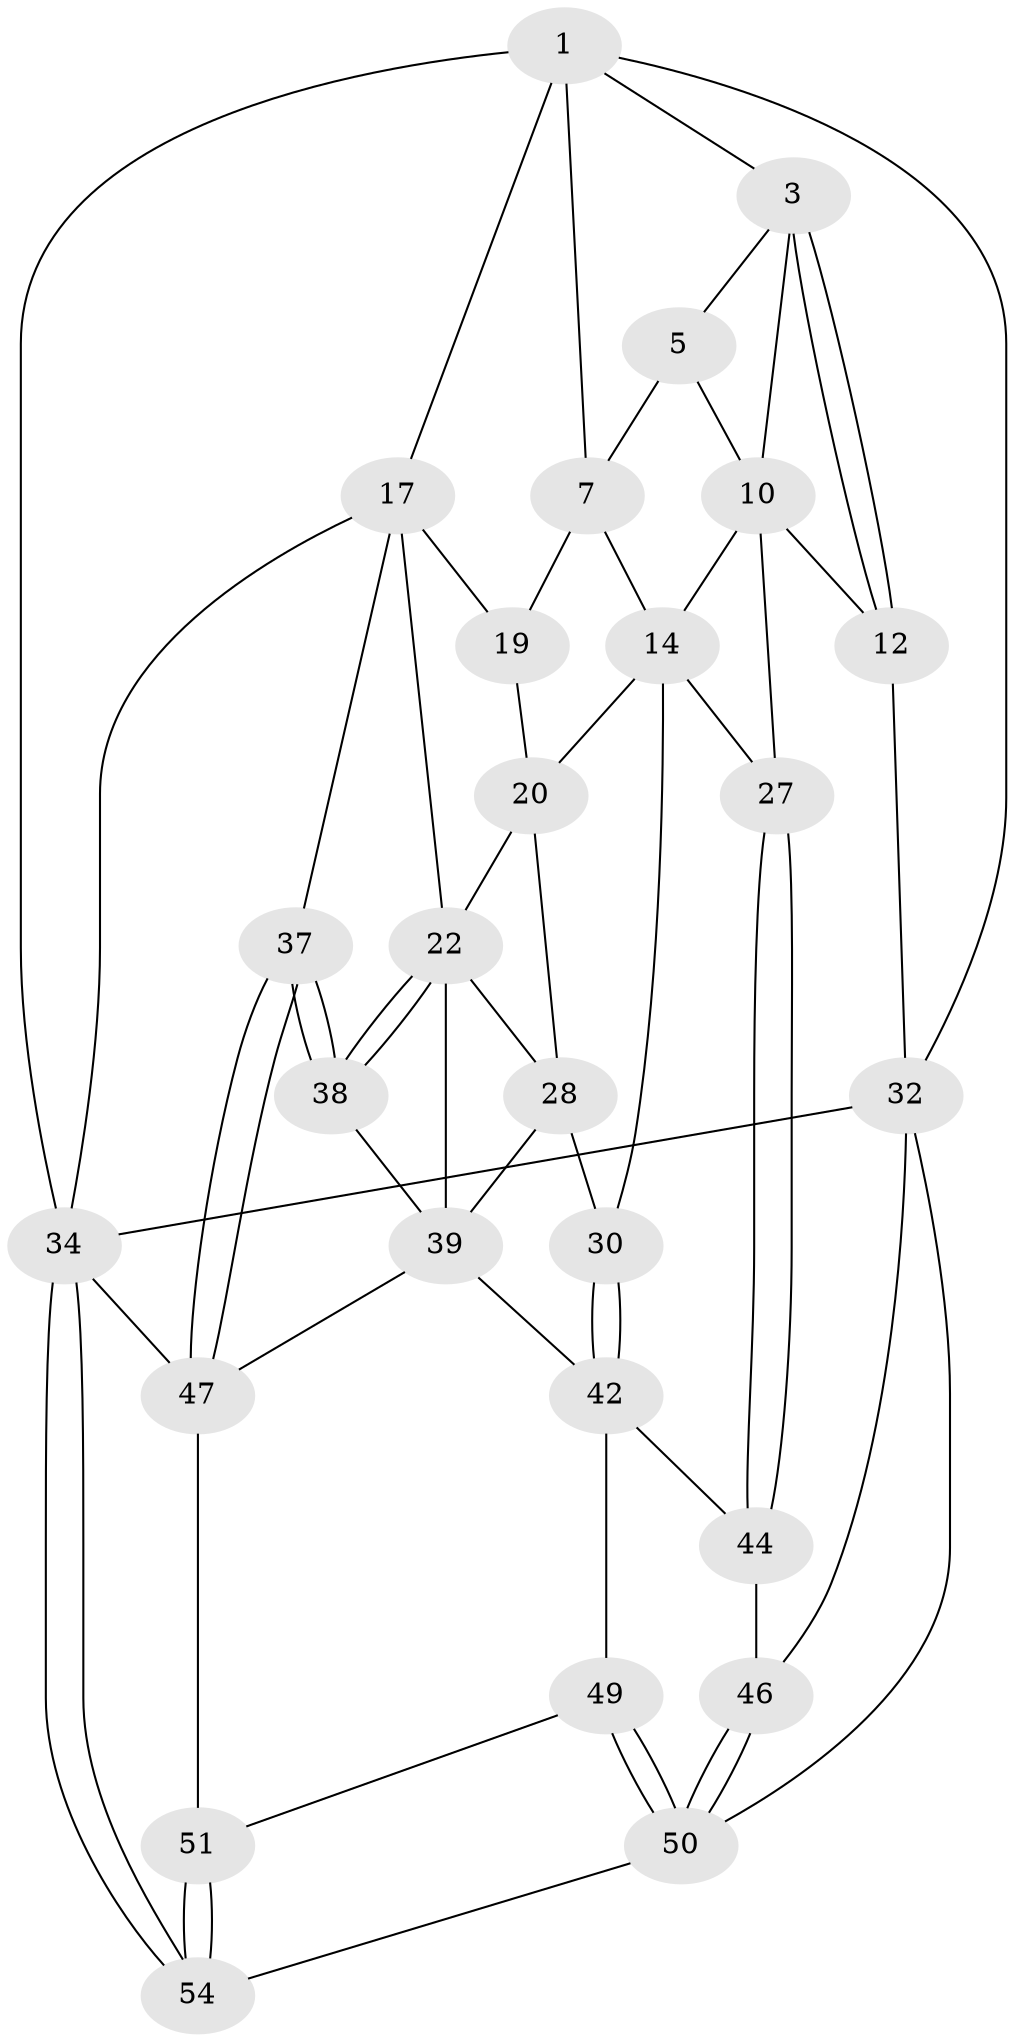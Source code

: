 // original degree distribution, {3: 0.037037037037037035, 5: 0.5185185185185185, 4: 0.24074074074074073, 6: 0.2037037037037037}
// Generated by graph-tools (version 1.1) at 2025/21/03/04/25 18:21:16]
// undirected, 27 vertices, 62 edges
graph export_dot {
graph [start="1"]
  node [color=gray90,style=filled];
  1 [pos="+0.4981894938401084+0",super="+2+6"];
  3 [pos="+0+0",super="+4"];
  5 [pos="+0.4074196891206534+0",super="+9"];
  7 [pos="+0.6199716047156083+0.17832910575055122",super="+8"];
  10 [pos="+0.26537716974743675+0.1894660028661309",super="+11"];
  12 [pos="+0+0.03530217748413166",super="+25"];
  14 [pos="+0.391803287973125+0.3203682637221775",super="+15"];
  17 [pos="+1+0",super="+36+18"];
  19 [pos="+0.6397054042334104+0.29276334351890737"];
  20 [pos="+0.6087414554595466+0.359135437809831",super="+21"];
  22 [pos="+0.804080277606967+0.49862927846054583",super="+23"];
  27 [pos="+0.13351100144876057+0.514706853060772"];
  28 [pos="+0.49370180766485017+0.44579563485382356",super="+29"];
  30 [pos="+0.32277235269141324+0.5360482304422048"];
  32 [pos="+0+0.5318665409722036",super="+33"];
  34 [pos="+1+1",super="+35"];
  37 [pos="+0.9190046915690568+0.6461891886284272"];
  38 [pos="+0.8050754463576655+0.5094708578898871"];
  39 [pos="+0.6194075349620924+0.5977485131288259",super="+40"];
  42 [pos="+0.315904808413451+0.5891393363646602",super="+43+45"];
  44 [pos="+0.14326358170756678+0.5578697006951099"];
  46 [pos="+0.0643208794943032+0.6923526425311677"];
  47 [pos="+0.8277468770890106+0.786643546887874",super="+48"];
  49 [pos="+0.2181339723265428+0.802322139086197",super="+52"];
  50 [pos="+0.18127084605021546+0.8394919325370707",super="+53"];
  51 [pos="+0.6328842215867226+1"];
  54 [pos="+0.6296605754687837+1"];
  1 -- 3;
  1 -- 34;
  1 -- 17;
  1 -- 7;
  1 -- 32;
  3 -- 12;
  3 -- 12;
  3 -- 10;
  3 -- 5;
  5 -- 10;
  5 -- 7;
  7 -- 19;
  7 -- 14;
  10 -- 27;
  10 -- 12 [weight=2];
  10 -- 14;
  12 -- 32;
  14 -- 20;
  14 -- 27;
  14 -- 30;
  17 -- 34;
  17 -- 37;
  17 -- 19;
  17 -- 22;
  19 -- 20;
  20 -- 28;
  20 -- 22;
  22 -- 38;
  22 -- 38;
  22 -- 28;
  22 -- 39;
  27 -- 44;
  27 -- 44;
  28 -- 30;
  28 -- 39;
  30 -- 42;
  30 -- 42;
  32 -- 46;
  32 -- 34;
  32 -- 50;
  34 -- 54;
  34 -- 54;
  34 -- 47;
  37 -- 38;
  37 -- 38;
  37 -- 47;
  37 -- 47;
  38 -- 39;
  39 -- 42;
  39 -- 47;
  42 -- 49 [weight=2];
  42 -- 44;
  44 -- 46;
  46 -- 50;
  46 -- 50;
  47 -- 51;
  49 -- 50;
  49 -- 50;
  49 -- 51;
  50 -- 54;
  51 -- 54;
  51 -- 54;
}

